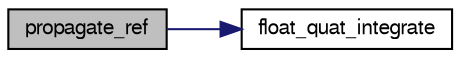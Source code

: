 digraph "propagate_ref"
{
  edge [fontname="FreeSans",fontsize="10",labelfontname="FreeSans",labelfontsize="10"];
  node [fontname="FreeSans",fontsize="10",shape=record];
  rankdir="LR";
  Node1 [label="propagate_ref",height=0.2,width=0.4,color="black", fillcolor="grey75", style="filled", fontcolor="black"];
  Node1 -> Node2 [color="midnightblue",fontsize="10",style="solid",fontname="FreeSans"];
  Node2 [label="float_quat_integrate",height=0.2,width=0.4,color="black", fillcolor="white", style="filled",URL="$group__math__algebra__float.html#ga617f13c7ecb041b375c76d14a2f8221e",tooltip="in place quaternion integration with constant rotational velocity "];
}
